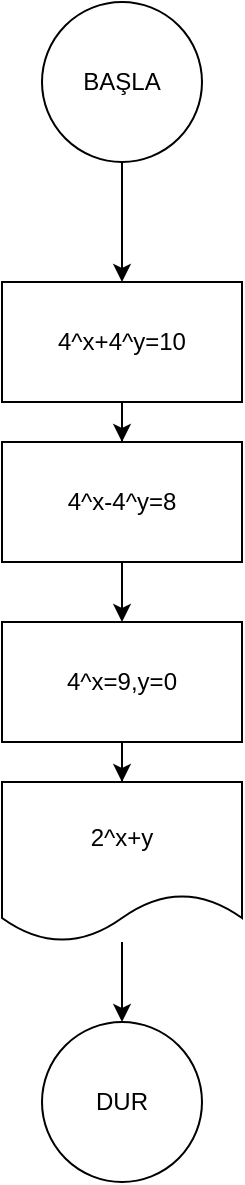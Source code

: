 <mxfile version="14.9.6" type="device"><diagram id="Y1NxnR1_bJ1-wmsJPW9V" name="Sayfa -1"><mxGraphModel dx="1086" dy="806" grid="1" gridSize="10" guides="1" tooltips="1" connect="1" arrows="1" fold="1" page="1" pageScale="1" pageWidth="827" pageHeight="1169" math="0" shadow="0"><root><mxCell id="0"/><mxCell id="1" parent="0"/><mxCell id="OaYSRSAKouuHFYw03GDQ-1" value="DUR" style="ellipse;whiteSpace=wrap;html=1;aspect=fixed;" vertex="1" parent="1"><mxGeometry x="360" y="530" width="80" height="80" as="geometry"/></mxCell><mxCell id="OaYSRSAKouuHFYw03GDQ-4" value="" style="edgeStyle=orthogonalEdgeStyle;rounded=0;orthogonalLoop=1;jettySize=auto;html=1;" edge="1" parent="1" source="OaYSRSAKouuHFYw03GDQ-2" target="OaYSRSAKouuHFYw03GDQ-3"><mxGeometry relative="1" as="geometry"/></mxCell><mxCell id="OaYSRSAKouuHFYw03GDQ-2" value="BAŞLA" style="ellipse;whiteSpace=wrap;html=1;aspect=fixed;" vertex="1" parent="1"><mxGeometry x="360" y="20" width="80" height="80" as="geometry"/></mxCell><mxCell id="OaYSRSAKouuHFYw03GDQ-6" value="" style="edgeStyle=orthogonalEdgeStyle;rounded=0;orthogonalLoop=1;jettySize=auto;html=1;" edge="1" parent="1" source="OaYSRSAKouuHFYw03GDQ-3" target="OaYSRSAKouuHFYw03GDQ-5"><mxGeometry relative="1" as="geometry"/></mxCell><mxCell id="OaYSRSAKouuHFYw03GDQ-3" value="4^x+4^y=10" style="rounded=0;whiteSpace=wrap;html=1;" vertex="1" parent="1"><mxGeometry x="340" y="160" width="120" height="60" as="geometry"/></mxCell><mxCell id="OaYSRSAKouuHFYw03GDQ-8" value="" style="edgeStyle=orthogonalEdgeStyle;rounded=0;orthogonalLoop=1;jettySize=auto;html=1;" edge="1" parent="1" source="OaYSRSAKouuHFYw03GDQ-5" target="OaYSRSAKouuHFYw03GDQ-7"><mxGeometry relative="1" as="geometry"/></mxCell><mxCell id="OaYSRSAKouuHFYw03GDQ-5" value="4^x-4^y=8" style="rounded=0;whiteSpace=wrap;html=1;" vertex="1" parent="1"><mxGeometry x="340" y="240" width="120" height="60" as="geometry"/></mxCell><mxCell id="OaYSRSAKouuHFYw03GDQ-12" value="" style="edgeStyle=orthogonalEdgeStyle;rounded=0;orthogonalLoop=1;jettySize=auto;html=1;" edge="1" parent="1" source="OaYSRSAKouuHFYw03GDQ-7" target="OaYSRSAKouuHFYw03GDQ-11"><mxGeometry relative="1" as="geometry"/></mxCell><mxCell id="OaYSRSAKouuHFYw03GDQ-7" value="4^x=9,y=0" style="rounded=0;whiteSpace=wrap;html=1;" vertex="1" parent="1"><mxGeometry x="340" y="330" width="120" height="60" as="geometry"/></mxCell><mxCell id="OaYSRSAKouuHFYw03GDQ-13" value="" style="edgeStyle=orthogonalEdgeStyle;rounded=0;orthogonalLoop=1;jettySize=auto;html=1;" edge="1" parent="1" source="OaYSRSAKouuHFYw03GDQ-11" target="OaYSRSAKouuHFYw03GDQ-1"><mxGeometry relative="1" as="geometry"/></mxCell><mxCell id="OaYSRSAKouuHFYw03GDQ-11" value="2^x+y" style="shape=document;whiteSpace=wrap;html=1;boundedLbl=1;" vertex="1" parent="1"><mxGeometry x="340" y="410" width="120" height="80" as="geometry"/></mxCell></root></mxGraphModel></diagram></mxfile>